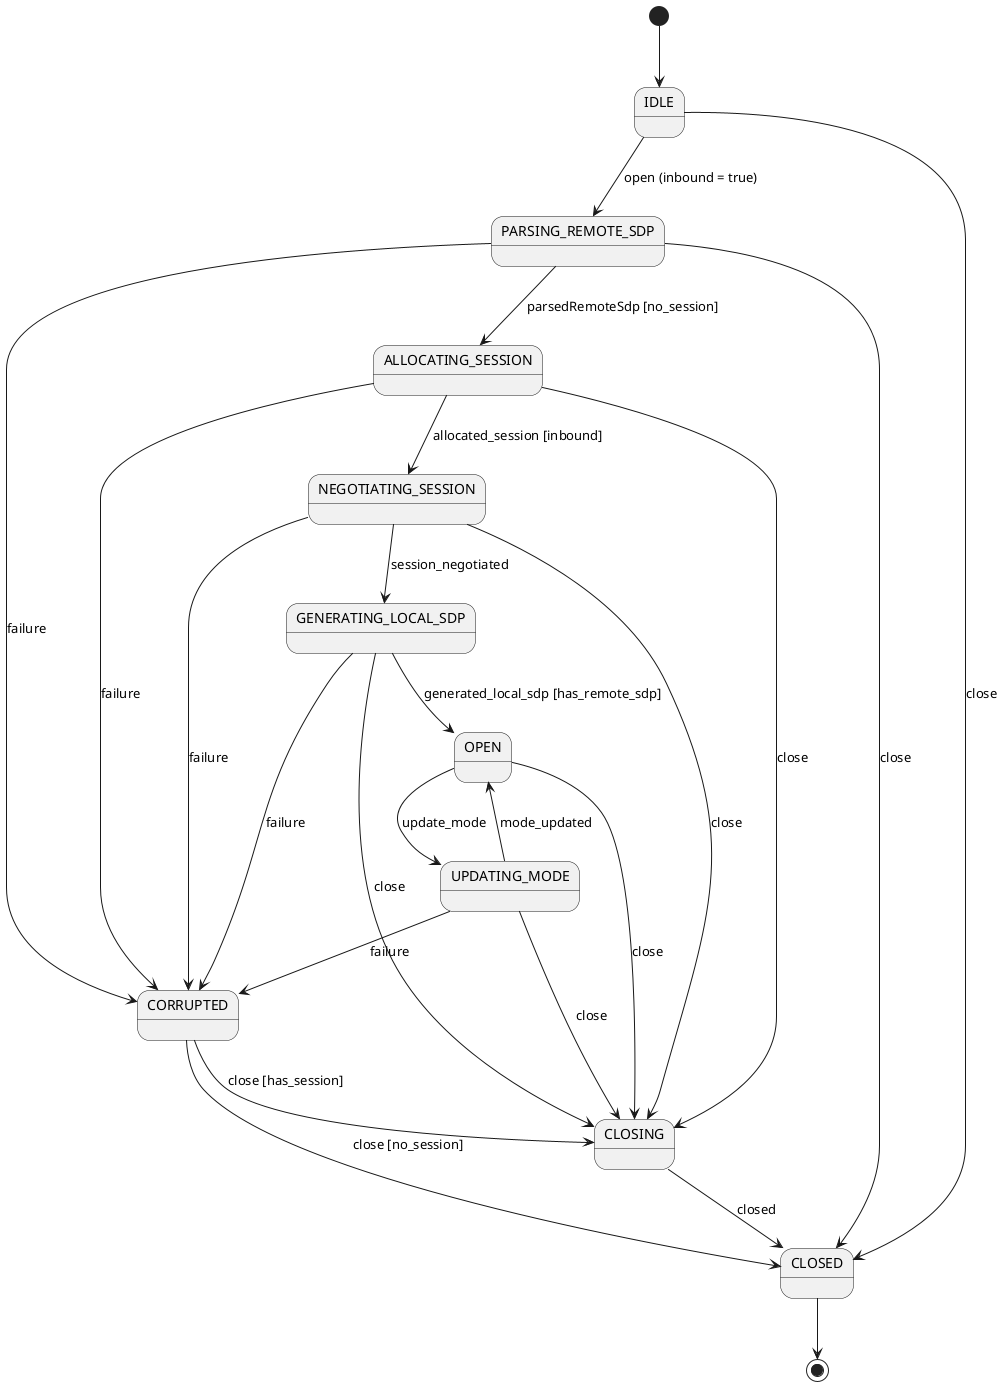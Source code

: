 @startuml
[*] --> IDLE
IDLE --> PARSING_REMOTE_SDP : open (inbound = true)
IDLE --> CLOSED : close

PARSING_REMOTE_SDP --> ALLOCATING_SESSION : parsedRemoteSdp [no_session]
ALLOCATING_SESSION --> NEGOTIATING_SESSION : allocated_session [inbound]
NEGOTIATING_SESSION --> GENERATING_LOCAL_SDP : session_negotiated
GENERATING_LOCAL_SDP --> OPEN : generated_local_sdp [has_remote_sdp]

OPEN --> UPDATING_MODE : update_mode
UPDATING_MODE --> OPEN : mode_updated
UPDATING_MODE --> CLOSING : close
UPDATING_MODE --> CORRUPTED : failure

PARSING_REMOTE_SDP --> CORRUPTED : failure
ALLOCATING_SESSION --> CORRUPTED : failure
NEGOTIATING_SESSION --> CORRUPTED : failure
GENERATING_LOCAL_SDP -> CORRUPTED : failure

PARSING_REMOTE_SDP --> CLOSED : close
ALLOCATING_SESSION --> CLOSING : close
NEGOTIATING_SESSION --> CLOSING : close
GENERATING_LOCAL_SDP -> CLOSING : close
OPEN --> CLOSING : close
CORRUPTED --> CLOSING : close [has_session]
CORRUPTED --> CLOSED : close [no_session]

CLOSING --> CLOSED : closed
CLOSED --> [*]
@enduml
